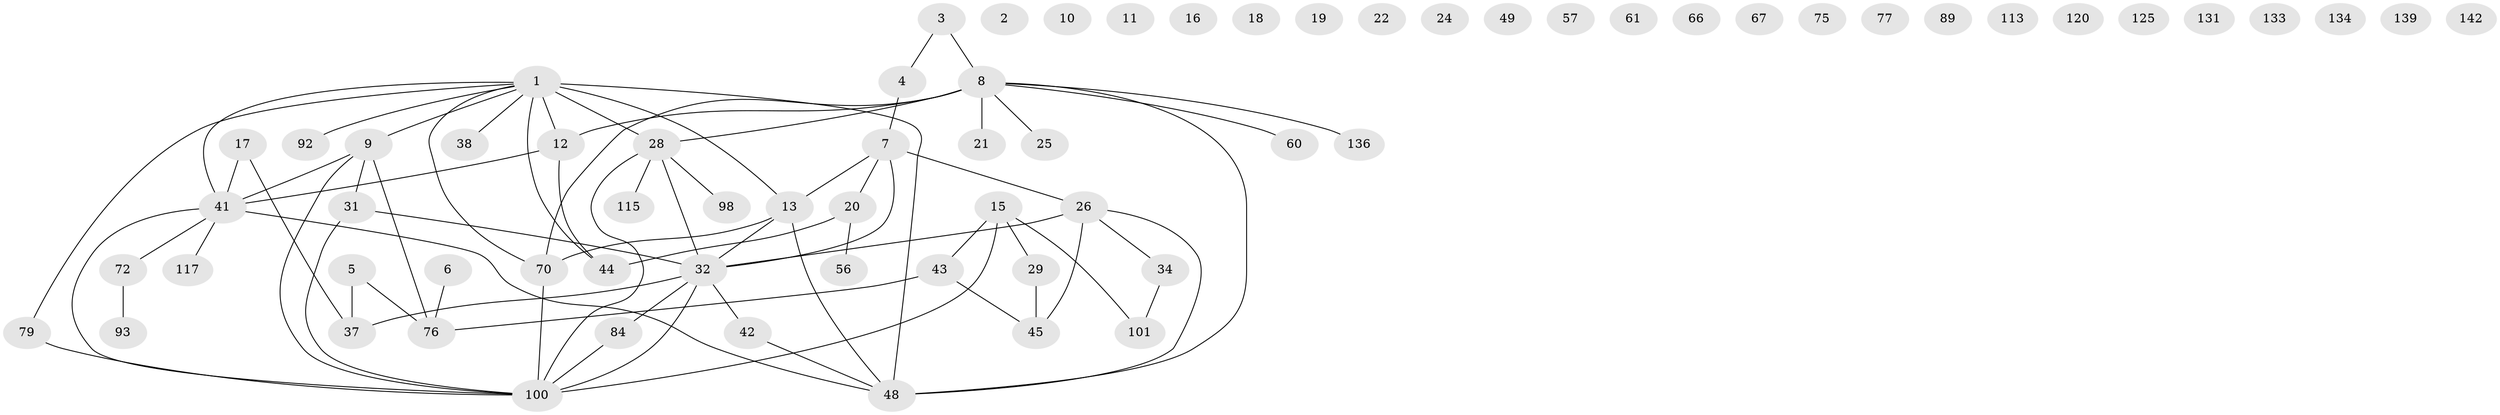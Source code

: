 // original degree distribution, {5: 0.035211267605633804, 0: 0.15492957746478872, 1: 0.19718309859154928, 2: 0.2605633802816901, 3: 0.22535211267605634, 4: 0.1056338028169014, 6: 0.014084507042253521, 7: 0.007042253521126761}
// Generated by graph-tools (version 1.1) at 2025/16/03/04/25 18:16:27]
// undirected, 68 vertices, 73 edges
graph export_dot {
graph [start="1"]
  node [color=gray90,style=filled];
  1 [super="+88+74+52+35"];
  2;
  3 [super="+96"];
  4;
  5 [super="+62"];
  6 [super="+83+105+33"];
  7 [super="+59+50"];
  8 [super="+27+23"];
  9 [super="+58+55+95+46"];
  10;
  11;
  12 [super="+80"];
  13 [super="+39+14"];
  15 [super="+54"];
  16;
  17 [super="+107"];
  18;
  19 [super="+87"];
  20 [super="+30"];
  21;
  22;
  24;
  25 [super="+118"];
  26 [super="+97+90"];
  28 [super="+40"];
  29;
  31;
  32 [super="+99+114"];
  34 [super="+109+124"];
  37;
  38 [super="+94"];
  41 [super="+78"];
  42;
  43 [super="+51"];
  44 [super="+69"];
  45 [super="+73"];
  48 [super="+141+63"];
  49;
  56;
  57;
  60 [super="+65"];
  61;
  66;
  67 [super="+91"];
  70 [super="+82"];
  72 [super="+122+140"];
  75;
  76 [super="+81"];
  77;
  79;
  84;
  89;
  92;
  93;
  98;
  100 [super="+123+126"];
  101;
  113;
  115;
  117;
  120;
  125;
  131;
  133;
  134;
  136;
  139;
  142;
  1 -- 70;
  1 -- 38;
  1 -- 12;
  1 -- 41;
  1 -- 28 [weight=3];
  1 -- 9;
  1 -- 44;
  1 -- 13;
  1 -- 92;
  1 -- 48 [weight=2];
  1 -- 79;
  3 -- 8;
  3 -- 4;
  4 -- 7;
  5 -- 37;
  5 -- 76;
  6 -- 76;
  7 -- 20;
  7 -- 26;
  7 -- 13;
  7 -- 32;
  8 -- 25;
  8 -- 21;
  8 -- 48;
  8 -- 70;
  8 -- 12;
  8 -- 136;
  8 -- 28;
  8 -- 60;
  9 -- 76;
  9 -- 31;
  9 -- 100;
  9 -- 41 [weight=2];
  12 -- 41;
  12 -- 44;
  13 -- 32;
  13 -- 70;
  13 -- 48;
  15 -- 100;
  15 -- 101;
  15 -- 29;
  15 -- 43;
  17 -- 37;
  17 -- 41;
  20 -- 56;
  20 -- 44;
  26 -- 48;
  26 -- 45;
  26 -- 34;
  26 -- 32;
  28 -- 32;
  28 -- 98;
  28 -- 115;
  28 -- 100;
  29 -- 45;
  31 -- 100;
  31 -- 32;
  32 -- 84;
  32 -- 100;
  32 -- 42;
  32 -- 37;
  34 -- 101;
  41 -- 100;
  41 -- 72;
  41 -- 48;
  41 -- 117;
  42 -- 48;
  43 -- 76;
  43 -- 45;
  70 -- 100;
  72 -- 93;
  79 -- 100;
  84 -- 100;
}
